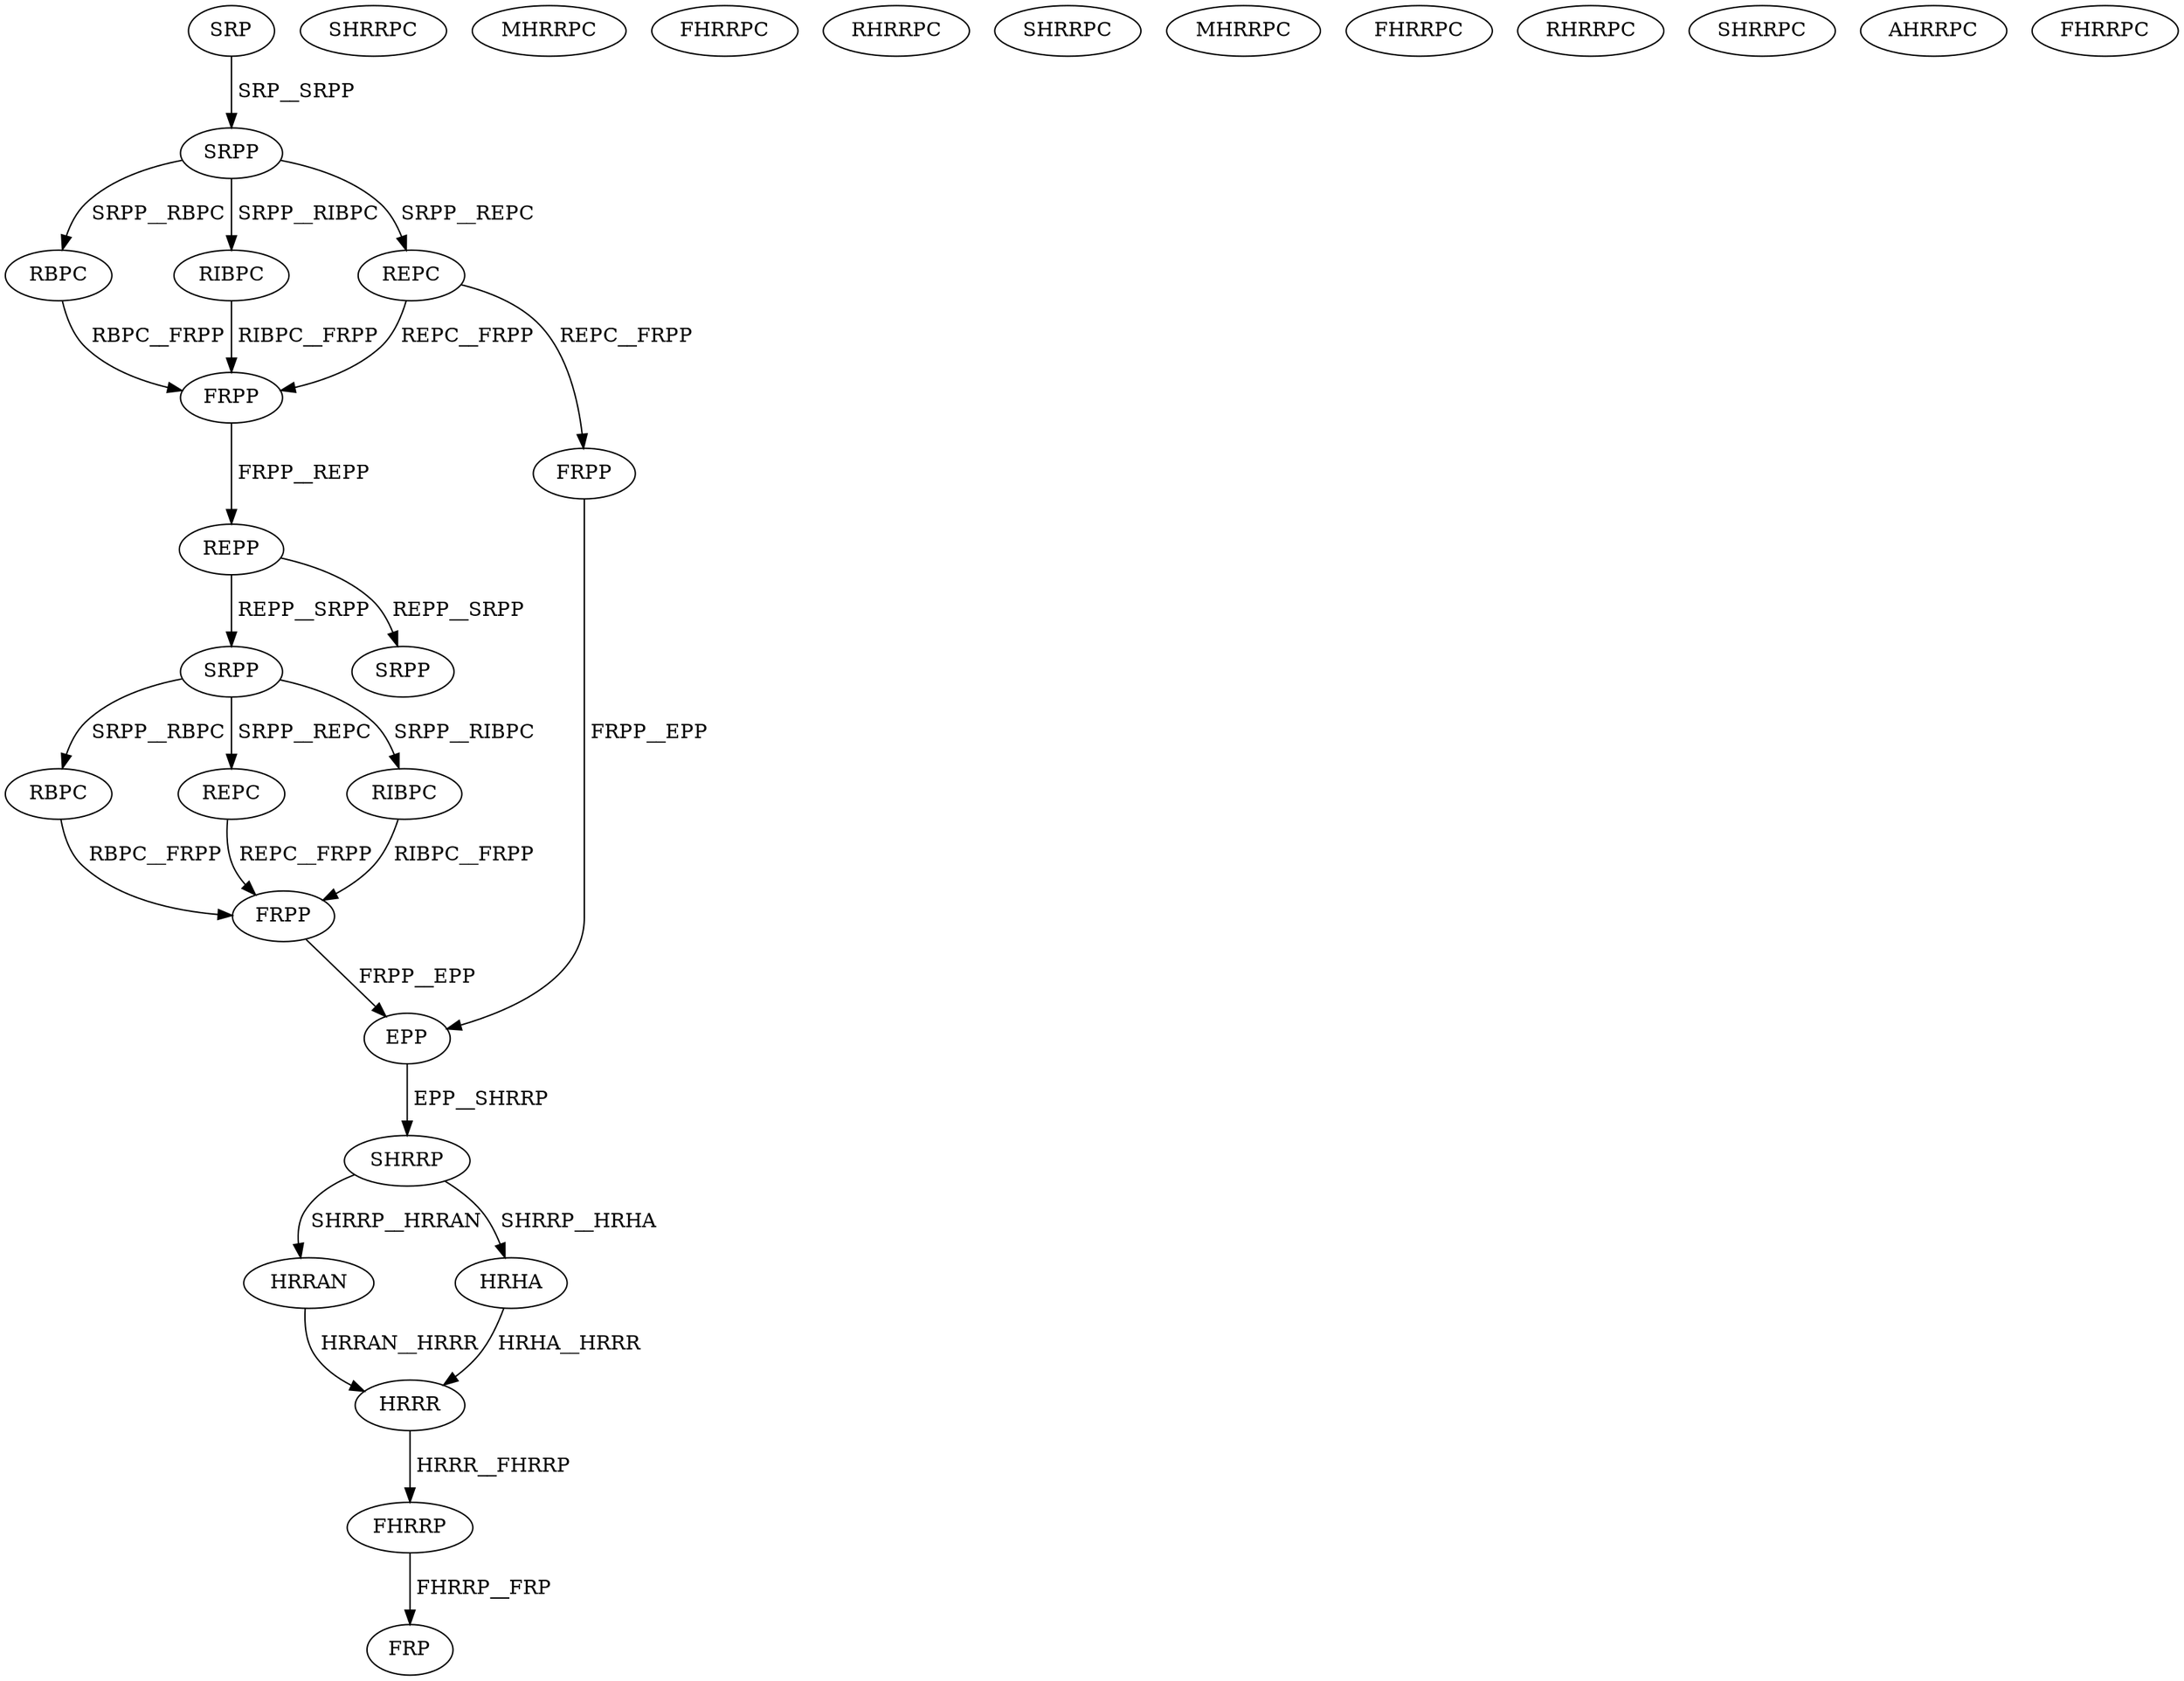 digraph G { 
1 [label="SRP",color=black,fontcolor=black];
2 [label="SRPP",color=black,fontcolor=black];
3 [label="RBPC",color=black,fontcolor=black];
4 [label="RIBPC",color=black,fontcolor=black];
5 [label="REPC",color=black,fontcolor=black];
6 [label="FRPP",color=black,fontcolor=black];
7 [label="REPP",color=black,fontcolor=black];
8 [label="SRPP",color=black,fontcolor=black];
9 [label="FRPP",color=black,fontcolor=black];
10 [label="RBPC",color=black,fontcolor=black];
11 [label="REPC",color=black,fontcolor=black];
12 [label="RIBPC",color=black,fontcolor=black];
13 [label="FRPP",color=black,fontcolor=black];
14 [label="SRPP",color=black,fontcolor=black];
15 [label="EPP",color=black,fontcolor=black];
16 [label="SHRRP",color=black,fontcolor=black];
17 [label="HRRAN",color=black,fontcolor=black];
18 [label="SHRRPC",color=black,fontcolor=black];
19 [label="MHRRPC",color=black,fontcolor=black];
20 [label="HRHA",color=black,fontcolor=black];
21 [label="FHRRPC",color=black,fontcolor=black];
22 [label="RHRRPC",color=black,fontcolor=black];
23 [label="SHRRPC",color=black,fontcolor=black];
24 [label="MHRRPC",color=black,fontcolor=black];
25 [label="FHRRPC",color=black,fontcolor=black];
26 [label="RHRRPC",color=black,fontcolor=black];
27 [label="SHRRPC",color=black,fontcolor=black];
28 [label="AHRRPC",color=black,fontcolor=black];
29 [label="FHRRPC",color=black,fontcolor=black];
30 [label="HRRR",color=black,fontcolor=black];
31 [label="FHRRP",color=black,fontcolor=black];
32 [label="FRP",color=black,fontcolor=black];
1->2[label=" SRP__SRPP",color=black,fontcolor=black];
2->3[label=" SRPP__RBPC",color=black,fontcolor=black];
2->4[label=" SRPP__RIBPC",color=black,fontcolor=black];
2->5[label=" SRPP__REPC",color=black,fontcolor=black];
3->6[label=" RBPC__FRPP",color=black,fontcolor=black];
4->6[label=" RIBPC__FRPP",color=black,fontcolor=black];
5->6[label=" REPC__FRPP",color=black,fontcolor=black];
5->9[label=" REPC__FRPP",color=black,fontcolor=black];
6->7[label=" FRPP__REPP",color=black,fontcolor=black];
7->8[label=" REPP__SRPP",color=black,fontcolor=black];
7->14[label=" REPP__SRPP",color=black,fontcolor=black];
8->10[label=" SRPP__RBPC",color=black,fontcolor=black];
8->11[label=" SRPP__REPC",color=black,fontcolor=black];
8->12[label=" SRPP__RIBPC",color=black,fontcolor=black];
9->15[label=" FRPP__EPP",color=black,fontcolor=black];
10->13[label=" RBPC__FRPP",color=black,fontcolor=black];
11->13[label=" REPC__FRPP",color=black,fontcolor=black];
12->13[label=" RIBPC__FRPP",color=black,fontcolor=black];
13->15[label=" FRPP__EPP",color=black,fontcolor=black];
15->16[label=" EPP__SHRRP",color=black,fontcolor=black];
16->17[label=" SHRRP__HRRAN",color=black,fontcolor=black];
16->20[label=" SHRRP__HRHA",color=black,fontcolor=black];
17->30[label=" HRRAN__HRRR",color=black,fontcolor=black];
20->30[label=" HRHA__HRRR",color=black,fontcolor=black];
30->31[label=" HRRR__FHRRP",color=black,fontcolor=black];
31->32[label=" FHRRP__FRP",color=black,fontcolor=black];
}
